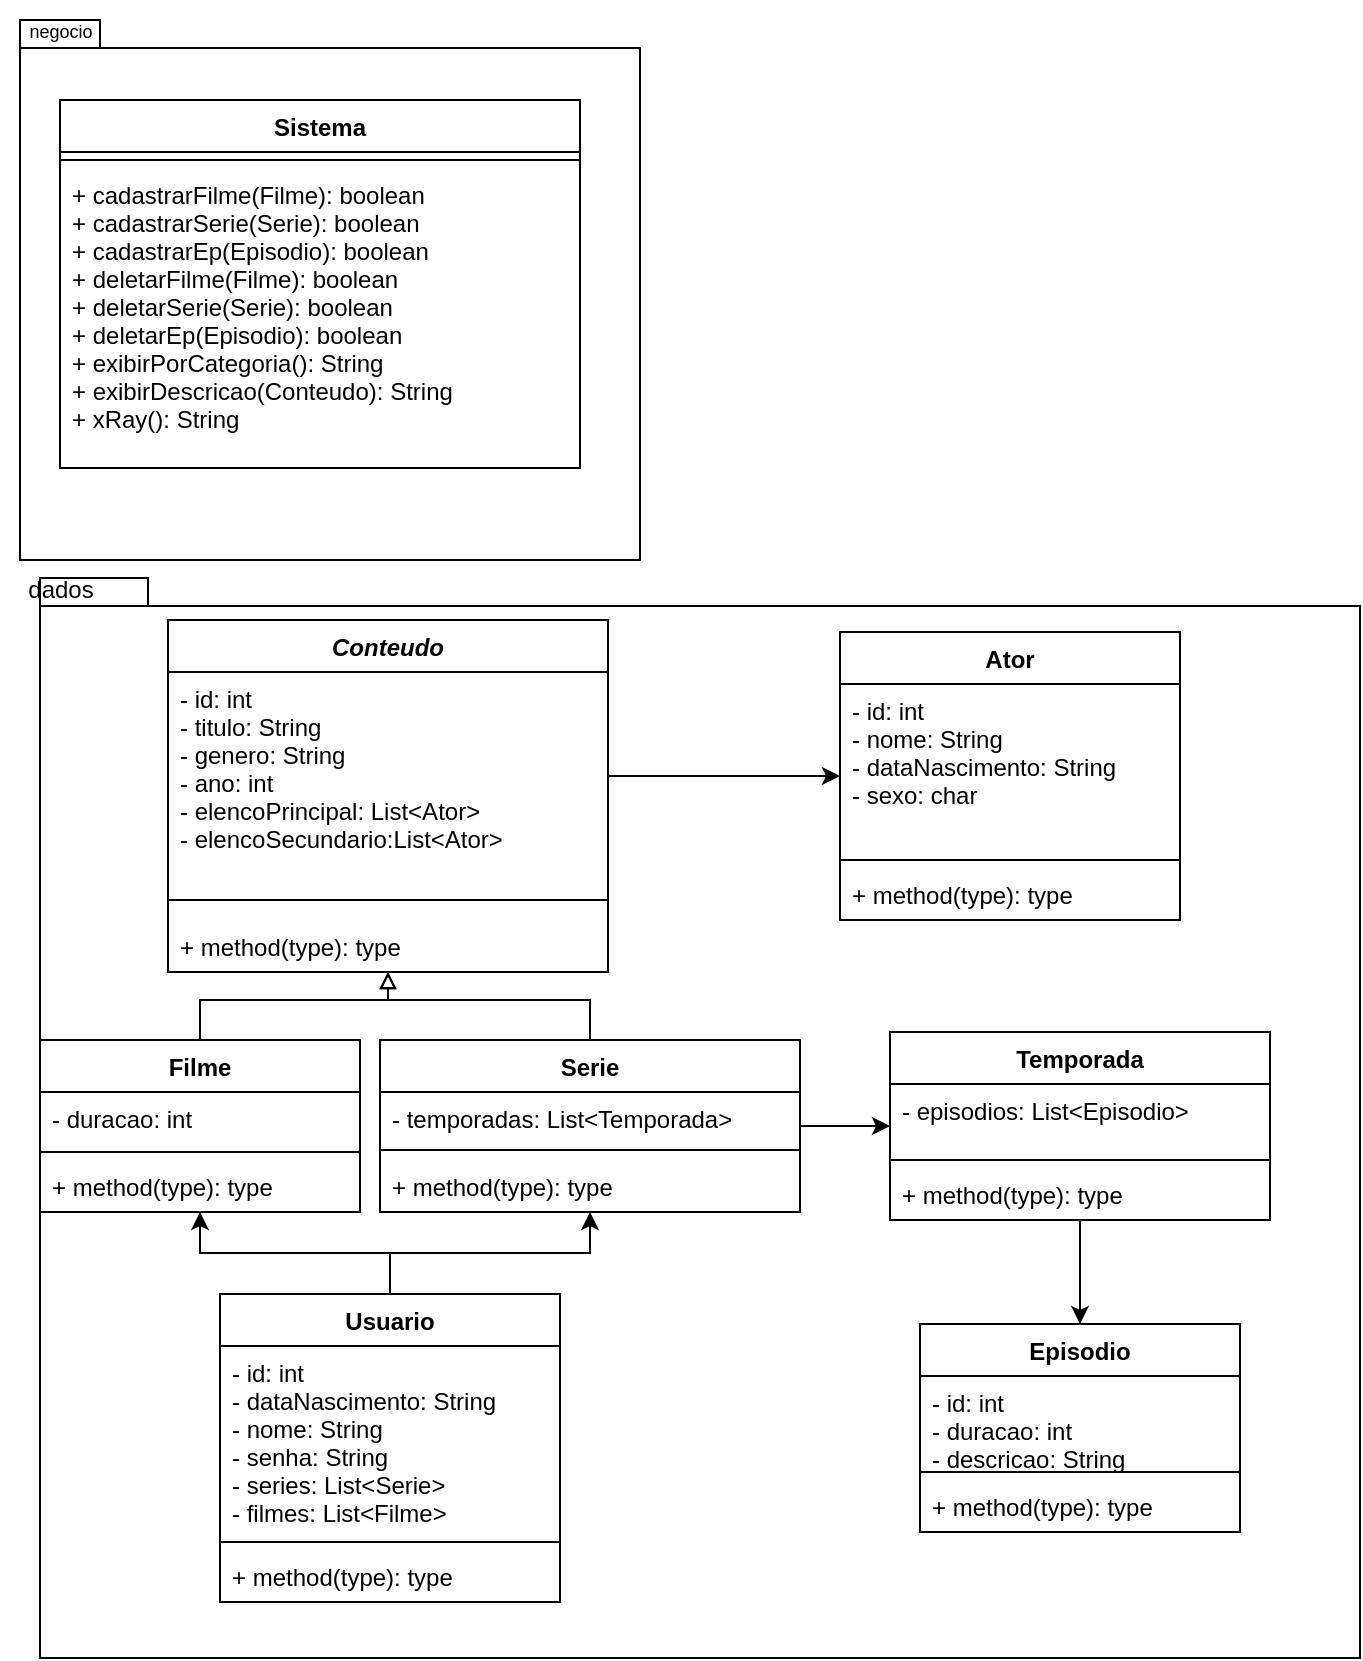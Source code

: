 <mxfile version="20.3.6" type="github">
  <diagram id="C5RBs43oDa-KdzZeNtuy" name="Page-1">
    <mxGraphModel dx="1185" dy="661" grid="1" gridSize="10" guides="1" tooltips="1" connect="1" arrows="1" fold="1" page="1" pageScale="1" pageWidth="827" pageHeight="1169" math="0" shadow="0">
      <root>
        <mxCell id="WIyWlLk6GJQsqaUBKTNV-0" />
        <mxCell id="WIyWlLk6GJQsqaUBKTNV-1" parent="WIyWlLk6GJQsqaUBKTNV-0" />
        <mxCell id="wrDfZSlrxtOiD5VSxPi5-12" value="" style="shape=folder;fontStyle=1;spacingTop=10;tabWidth=40;tabHeight=14;tabPosition=left;html=1;" parent="WIyWlLk6GJQsqaUBKTNV-1" vertex="1">
          <mxGeometry x="130" y="629" width="660" height="540" as="geometry" />
        </mxCell>
        <mxCell id="zkfFHV4jXpPFQw0GAbJ--0" value="Conteudo" style="swimlane;fontStyle=3;align=center;verticalAlign=top;childLayout=stackLayout;horizontal=1;startSize=26;horizontalStack=0;resizeParent=1;resizeLast=0;collapsible=1;marginBottom=0;rounded=0;shadow=0;strokeWidth=1;" parent="WIyWlLk6GJQsqaUBKTNV-1" vertex="1">
          <mxGeometry x="194" y="650" width="220" height="176" as="geometry">
            <mxRectangle x="230" y="140" width="160" height="26" as="alternateBounds" />
          </mxGeometry>
        </mxCell>
        <mxCell id="zkfFHV4jXpPFQw0GAbJ--1" value="- id: int&#xa;- titulo: String&#xa;- genero: String&#xa;- ano: int&#xa;- elencoPrincipal: List&lt;Ator&gt;&#xa;- elencoSecundario:List&lt;Ator&gt;&#xa;" style="text;align=left;verticalAlign=top;spacingLeft=4;spacingRight=4;overflow=hidden;rotatable=0;points=[[0,0.5],[1,0.5]];portConstraint=eastwest;" parent="zkfFHV4jXpPFQw0GAbJ--0" vertex="1">
          <mxGeometry y="26" width="220" height="104" as="geometry" />
        </mxCell>
        <mxCell id="zkfFHV4jXpPFQw0GAbJ--4" value="" style="line;html=1;strokeWidth=1;align=left;verticalAlign=middle;spacingTop=-1;spacingLeft=3;spacingRight=3;rotatable=0;labelPosition=right;points=[];portConstraint=eastwest;" parent="zkfFHV4jXpPFQw0GAbJ--0" vertex="1">
          <mxGeometry y="130" width="220" height="20" as="geometry" />
        </mxCell>
        <mxCell id="zkfFHV4jXpPFQw0GAbJ--5" value="+ method(type): type" style="text;align=left;verticalAlign=top;spacingLeft=4;spacingRight=4;overflow=hidden;rotatable=0;points=[[0,0.5],[1,0.5]];portConstraint=eastwest;" parent="zkfFHV4jXpPFQw0GAbJ--0" vertex="1">
          <mxGeometry y="150" width="220" height="26" as="geometry" />
        </mxCell>
        <mxCell id="wOn8U4n5jwLCTRrqft90-14" style="edgeStyle=orthogonalEdgeStyle;rounded=0;orthogonalLoop=1;jettySize=auto;html=1;endArrow=block;endFill=0;" parent="WIyWlLk6GJQsqaUBKTNV-1" source="wrDfZSlrxtOiD5VSxPi5-4" target="zkfFHV4jXpPFQw0GAbJ--0" edge="1">
          <mxGeometry relative="1" as="geometry">
            <Array as="points">
              <mxPoint x="405" y="840" />
              <mxPoint x="304" y="840" />
            </Array>
          </mxGeometry>
        </mxCell>
        <mxCell id="pWrVxXHS2xjE5jpczrbL-3" style="edgeStyle=orthogonalEdgeStyle;rounded=0;orthogonalLoop=1;jettySize=auto;html=1;" edge="1" parent="WIyWlLk6GJQsqaUBKTNV-1" source="wrDfZSlrxtOiD5VSxPi5-4" target="iSFG6fO-SFgx5UzrBbjB-8">
          <mxGeometry relative="1" as="geometry" />
        </mxCell>
        <mxCell id="wrDfZSlrxtOiD5VSxPi5-4" value="Serie" style="swimlane;fontStyle=1;align=center;verticalAlign=top;childLayout=stackLayout;horizontal=1;startSize=26;horizontalStack=0;resizeParent=1;resizeParentMax=0;resizeLast=0;collapsible=1;marginBottom=0;" parent="WIyWlLk6GJQsqaUBKTNV-1" vertex="1">
          <mxGeometry x="300" y="860" width="210" height="86" as="geometry" />
        </mxCell>
        <mxCell id="wrDfZSlrxtOiD5VSxPi5-5" value="- temporadas: List&lt;Temporada&gt;" style="text;strokeColor=none;fillColor=none;align=left;verticalAlign=top;spacingLeft=4;spacingRight=4;overflow=hidden;rotatable=0;points=[[0,0.5],[1,0.5]];portConstraint=eastwest;" parent="wrDfZSlrxtOiD5VSxPi5-4" vertex="1">
          <mxGeometry y="26" width="210" height="24" as="geometry" />
        </mxCell>
        <mxCell id="wrDfZSlrxtOiD5VSxPi5-6" value="" style="line;strokeWidth=1;fillColor=none;align=left;verticalAlign=middle;spacingTop=-1;spacingLeft=3;spacingRight=3;rotatable=0;labelPosition=right;points=[];portConstraint=eastwest;strokeColor=inherit;" parent="wrDfZSlrxtOiD5VSxPi5-4" vertex="1">
          <mxGeometry y="50" width="210" height="10" as="geometry" />
        </mxCell>
        <mxCell id="wrDfZSlrxtOiD5VSxPi5-7" value="+ method(type): type" style="text;strokeColor=none;fillColor=none;align=left;verticalAlign=top;spacingLeft=4;spacingRight=4;overflow=hidden;rotatable=0;points=[[0,0.5],[1,0.5]];portConstraint=eastwest;" parent="wrDfZSlrxtOiD5VSxPi5-4" vertex="1">
          <mxGeometry y="60" width="210" height="26" as="geometry" />
        </mxCell>
        <mxCell id="wrDfZSlrxtOiD5VSxPi5-13" value="dados" style="text;html=1;align=center;verticalAlign=middle;resizable=0;points=[];autosize=1;strokeColor=none;fillColor=none;" parent="WIyWlLk6GJQsqaUBKTNV-1" vertex="1">
          <mxGeometry x="110" y="620" width="60" height="30" as="geometry" />
        </mxCell>
        <mxCell id="0FwrDJU0soo5XhGv21wj-6" style="edgeStyle=orthogonalEdgeStyle;rounded=0;orthogonalLoop=1;jettySize=auto;html=1;" parent="WIyWlLk6GJQsqaUBKTNV-1" source="wOn8U4n5jwLCTRrqft90-0" target="wOn8U4n5jwLCTRrqft90-15" edge="1">
          <mxGeometry relative="1" as="geometry" />
        </mxCell>
        <mxCell id="pWrVxXHS2xjE5jpczrbL-2" style="edgeStyle=orthogonalEdgeStyle;rounded=0;orthogonalLoop=1;jettySize=auto;html=1;" edge="1" parent="WIyWlLk6GJQsqaUBKTNV-1" source="wOn8U4n5jwLCTRrqft90-0" target="wrDfZSlrxtOiD5VSxPi5-4">
          <mxGeometry relative="1" as="geometry" />
        </mxCell>
        <mxCell id="wOn8U4n5jwLCTRrqft90-0" value="Usuario" style="swimlane;fontStyle=1;align=center;verticalAlign=top;childLayout=stackLayout;horizontal=1;startSize=26;horizontalStack=0;resizeParent=1;resizeParentMax=0;resizeLast=0;collapsible=1;marginBottom=0;" parent="WIyWlLk6GJQsqaUBKTNV-1" vertex="1">
          <mxGeometry x="220" y="987" width="170" height="154" as="geometry" />
        </mxCell>
        <mxCell id="wOn8U4n5jwLCTRrqft90-1" value="- id: int&#xa;- dataNascimento: String&#xa;- nome: String&#xa;- senha: String&#xa;- series: List&lt;Serie&gt;&#xa;- filmes: List&lt;Filme&gt;&#xa;&#xa;" style="text;strokeColor=none;fillColor=none;align=left;verticalAlign=top;spacingLeft=4;spacingRight=4;overflow=hidden;rotatable=0;points=[[0,0.5],[1,0.5]];portConstraint=eastwest;" parent="wOn8U4n5jwLCTRrqft90-0" vertex="1">
          <mxGeometry y="26" width="170" height="94" as="geometry" />
        </mxCell>
        <mxCell id="wOn8U4n5jwLCTRrqft90-2" value="" style="line;strokeWidth=1;fillColor=none;align=left;verticalAlign=middle;spacingTop=-1;spacingLeft=3;spacingRight=3;rotatable=0;labelPosition=right;points=[];portConstraint=eastwest;strokeColor=inherit;" parent="wOn8U4n5jwLCTRrqft90-0" vertex="1">
          <mxGeometry y="120" width="170" height="8" as="geometry" />
        </mxCell>
        <mxCell id="wOn8U4n5jwLCTRrqft90-3" value="+ method(type): type" style="text;strokeColor=none;fillColor=none;align=left;verticalAlign=top;spacingLeft=4;spacingRight=4;overflow=hidden;rotatable=0;points=[[0,0.5],[1,0.5]];portConstraint=eastwest;" parent="wOn8U4n5jwLCTRrqft90-0" vertex="1">
          <mxGeometry y="128" width="170" height="26" as="geometry" />
        </mxCell>
        <mxCell id="wOn8U4n5jwLCTRrqft90-8" value="Ator" style="swimlane;fontStyle=1;align=center;verticalAlign=top;childLayout=stackLayout;horizontal=1;startSize=26;horizontalStack=0;resizeParent=1;resizeParentMax=0;resizeLast=0;collapsible=1;marginBottom=0;" parent="WIyWlLk6GJQsqaUBKTNV-1" vertex="1">
          <mxGeometry x="530" y="656" width="170" height="144" as="geometry" />
        </mxCell>
        <mxCell id="wOn8U4n5jwLCTRrqft90-9" value="- id: int&#xa;- nome: String&#xa;- dataNascimento: String&#xa;- sexo: char&#xa;&#xa;" style="text;strokeColor=none;fillColor=none;align=left;verticalAlign=top;spacingLeft=4;spacingRight=4;overflow=hidden;rotatable=0;points=[[0,0.5],[1,0.5]];portConstraint=eastwest;" parent="wOn8U4n5jwLCTRrqft90-8" vertex="1">
          <mxGeometry y="26" width="170" height="84" as="geometry" />
        </mxCell>
        <mxCell id="wOn8U4n5jwLCTRrqft90-10" value="" style="line;strokeWidth=1;fillColor=none;align=left;verticalAlign=middle;spacingTop=-1;spacingLeft=3;spacingRight=3;rotatable=0;labelPosition=right;points=[];portConstraint=eastwest;strokeColor=inherit;" parent="wOn8U4n5jwLCTRrqft90-8" vertex="1">
          <mxGeometry y="110" width="170" height="8" as="geometry" />
        </mxCell>
        <mxCell id="wOn8U4n5jwLCTRrqft90-11" value="+ method(type): type" style="text;strokeColor=none;fillColor=none;align=left;verticalAlign=top;spacingLeft=4;spacingRight=4;overflow=hidden;rotatable=0;points=[[0,0.5],[1,0.5]];portConstraint=eastwest;" parent="wOn8U4n5jwLCTRrqft90-8" vertex="1">
          <mxGeometry y="118" width="170" height="26" as="geometry" />
        </mxCell>
        <mxCell id="wOn8U4n5jwLCTRrqft90-19" style="edgeStyle=orthogonalEdgeStyle;rounded=0;orthogonalLoop=1;jettySize=auto;html=1;endArrow=block;endFill=0;" parent="WIyWlLk6GJQsqaUBKTNV-1" source="wOn8U4n5jwLCTRrqft90-15" target="zkfFHV4jXpPFQw0GAbJ--0" edge="1">
          <mxGeometry relative="1" as="geometry" />
        </mxCell>
        <mxCell id="wOn8U4n5jwLCTRrqft90-15" value="Filme" style="swimlane;fontStyle=1;align=center;verticalAlign=top;childLayout=stackLayout;horizontal=1;startSize=26;horizontalStack=0;resizeParent=1;resizeParentMax=0;resizeLast=0;collapsible=1;marginBottom=0;" parent="WIyWlLk6GJQsqaUBKTNV-1" vertex="1">
          <mxGeometry x="130" y="860" width="160" height="86" as="geometry" />
        </mxCell>
        <mxCell id="wOn8U4n5jwLCTRrqft90-16" value="- duracao: int" style="text;strokeColor=none;fillColor=none;align=left;verticalAlign=top;spacingLeft=4;spacingRight=4;overflow=hidden;rotatable=0;points=[[0,0.5],[1,0.5]];portConstraint=eastwest;" parent="wOn8U4n5jwLCTRrqft90-15" vertex="1">
          <mxGeometry y="26" width="160" height="26" as="geometry" />
        </mxCell>
        <mxCell id="wOn8U4n5jwLCTRrqft90-17" value="" style="line;strokeWidth=1;fillColor=none;align=left;verticalAlign=middle;spacingTop=-1;spacingLeft=3;spacingRight=3;rotatable=0;labelPosition=right;points=[];portConstraint=eastwest;strokeColor=inherit;" parent="wOn8U4n5jwLCTRrqft90-15" vertex="1">
          <mxGeometry y="52" width="160" height="8" as="geometry" />
        </mxCell>
        <mxCell id="wOn8U4n5jwLCTRrqft90-18" value="+ method(type): type" style="text;strokeColor=none;fillColor=none;align=left;verticalAlign=top;spacingLeft=4;spacingRight=4;overflow=hidden;rotatable=0;points=[[0,0.5],[1,0.5]];portConstraint=eastwest;" parent="wOn8U4n5jwLCTRrqft90-15" vertex="1">
          <mxGeometry y="60" width="160" height="26" as="geometry" />
        </mxCell>
        <mxCell id="wOn8U4n5jwLCTRrqft90-22" value="" style="shape=folder;fontStyle=1;spacingTop=10;tabWidth=40;tabHeight=14;tabPosition=left;html=1;" parent="WIyWlLk6GJQsqaUBKTNV-1" vertex="1">
          <mxGeometry x="120" y="350" width="310" height="270" as="geometry" />
        </mxCell>
        <mxCell id="wOn8U4n5jwLCTRrqft90-23" value="&lt;font style=&quot;font-size: 9px;&quot;&gt;negocio&lt;/font&gt;" style="text;html=1;align=center;verticalAlign=middle;resizable=0;points=[];autosize=1;strokeColor=none;fillColor=none;" parent="WIyWlLk6GJQsqaUBKTNV-1" vertex="1">
          <mxGeometry x="110" y="340" width="60" height="30" as="geometry" />
        </mxCell>
        <mxCell id="wOn8U4n5jwLCTRrqft90-24" value="Sistema" style="swimlane;fontStyle=1;align=center;verticalAlign=top;childLayout=stackLayout;horizontal=1;startSize=26;horizontalStack=0;resizeParent=1;resizeParentMax=0;resizeLast=0;collapsible=1;marginBottom=0;fontSize=12;" parent="WIyWlLk6GJQsqaUBKTNV-1" vertex="1">
          <mxGeometry x="140" y="390" width="260" height="184" as="geometry" />
        </mxCell>
        <mxCell id="wOn8U4n5jwLCTRrqft90-26" value="" style="line;strokeWidth=1;fillColor=none;align=left;verticalAlign=middle;spacingTop=-1;spacingLeft=3;spacingRight=3;rotatable=0;labelPosition=right;points=[];portConstraint=eastwest;strokeColor=inherit;fontSize=12;" parent="wOn8U4n5jwLCTRrqft90-24" vertex="1">
          <mxGeometry y="26" width="260" height="8" as="geometry" />
        </mxCell>
        <mxCell id="wOn8U4n5jwLCTRrqft90-27" value="+ cadastrarFilme(Filme): boolean&#xa;+ cadastrarSerie(Serie): boolean&#xa;+ cadastrarEp(Episodio): boolean&#xa;+ deletarFilme(Filme): boolean&#xa;+ deletarSerie(Serie): boolean&#xa;+ deletarEp(Episodio): boolean&#xa;+ exibirPorCategoria(): String&#xa;+ exibirDescricao(Conteudo): String&#xa;+ xRay(): String&#xa;" style="text;strokeColor=none;fillColor=none;align=left;verticalAlign=top;spacingLeft=4;spacingRight=4;overflow=hidden;rotatable=0;points=[[0,0.5],[1,0.5]];portConstraint=eastwest;fontSize=12;" parent="wOn8U4n5jwLCTRrqft90-24" vertex="1">
          <mxGeometry y="34" width="260" height="150" as="geometry" />
        </mxCell>
        <mxCell id="iSFG6fO-SFgx5UzrBbjB-0" value="Episodio" style="swimlane;fontStyle=1;align=center;verticalAlign=top;childLayout=stackLayout;horizontal=1;startSize=26;horizontalStack=0;resizeParent=1;resizeParentMax=0;resizeLast=0;collapsible=1;marginBottom=0;" parent="WIyWlLk6GJQsqaUBKTNV-1" vertex="1">
          <mxGeometry x="570" y="1002" width="160" height="104" as="geometry" />
        </mxCell>
        <mxCell id="iSFG6fO-SFgx5UzrBbjB-1" value="- id: int&#xa;- duracao: int&#xa;- descricao: String&#xa;" style="text;strokeColor=none;fillColor=none;align=left;verticalAlign=top;spacingLeft=4;spacingRight=4;overflow=hidden;rotatable=0;points=[[0,0.5],[1,0.5]];portConstraint=eastwest;" parent="iSFG6fO-SFgx5UzrBbjB-0" vertex="1">
          <mxGeometry y="26" width="160" height="44" as="geometry" />
        </mxCell>
        <mxCell id="iSFG6fO-SFgx5UzrBbjB-2" value="" style="line;strokeWidth=1;fillColor=none;align=left;verticalAlign=middle;spacingTop=-1;spacingLeft=3;spacingRight=3;rotatable=0;labelPosition=right;points=[];portConstraint=eastwest;strokeColor=inherit;" parent="iSFG6fO-SFgx5UzrBbjB-0" vertex="1">
          <mxGeometry y="70" width="160" height="8" as="geometry" />
        </mxCell>
        <mxCell id="iSFG6fO-SFgx5UzrBbjB-3" value="+ method(type): type" style="text;strokeColor=none;fillColor=none;align=left;verticalAlign=top;spacingLeft=4;spacingRight=4;overflow=hidden;rotatable=0;points=[[0,0.5],[1,0.5]];portConstraint=eastwest;" parent="iSFG6fO-SFgx5UzrBbjB-0" vertex="1">
          <mxGeometry y="78" width="160" height="26" as="geometry" />
        </mxCell>
        <mxCell id="pWrVxXHS2xjE5jpczrbL-4" style="edgeStyle=orthogonalEdgeStyle;rounded=0;orthogonalLoop=1;jettySize=auto;html=1;" edge="1" parent="WIyWlLk6GJQsqaUBKTNV-1" source="iSFG6fO-SFgx5UzrBbjB-8" target="iSFG6fO-SFgx5UzrBbjB-0">
          <mxGeometry relative="1" as="geometry" />
        </mxCell>
        <mxCell id="iSFG6fO-SFgx5UzrBbjB-8" value="Temporada" style="swimlane;fontStyle=1;align=center;verticalAlign=top;childLayout=stackLayout;horizontal=1;startSize=26;horizontalStack=0;resizeParent=1;resizeParentMax=0;resizeLast=0;collapsible=1;marginBottom=0;" parent="WIyWlLk6GJQsqaUBKTNV-1" vertex="1">
          <mxGeometry x="555" y="856" width="190" height="94" as="geometry" />
        </mxCell>
        <mxCell id="iSFG6fO-SFgx5UzrBbjB-9" value="- episodios: List&lt;Episodio&gt;" style="text;strokeColor=none;fillColor=none;align=left;verticalAlign=top;spacingLeft=4;spacingRight=4;overflow=hidden;rotatable=0;points=[[0,0.5],[1,0.5]];portConstraint=eastwest;" parent="iSFG6fO-SFgx5UzrBbjB-8" vertex="1">
          <mxGeometry y="26" width="190" height="34" as="geometry" />
        </mxCell>
        <mxCell id="iSFG6fO-SFgx5UzrBbjB-10" value="" style="line;strokeWidth=1;fillColor=none;align=left;verticalAlign=middle;spacingTop=-1;spacingLeft=3;spacingRight=3;rotatable=0;labelPosition=right;points=[];portConstraint=eastwest;strokeColor=inherit;" parent="iSFG6fO-SFgx5UzrBbjB-8" vertex="1">
          <mxGeometry y="60" width="190" height="8" as="geometry" />
        </mxCell>
        <mxCell id="iSFG6fO-SFgx5UzrBbjB-11" value="+ method(type): type" style="text;strokeColor=none;fillColor=none;align=left;verticalAlign=top;spacingLeft=4;spacingRight=4;overflow=hidden;rotatable=0;points=[[0,0.5],[1,0.5]];portConstraint=eastwest;" parent="iSFG6fO-SFgx5UzrBbjB-8" vertex="1">
          <mxGeometry y="68" width="190" height="26" as="geometry" />
        </mxCell>
        <mxCell id="pWrVxXHS2xjE5jpczrbL-6" style="edgeStyle=orthogonalEdgeStyle;rounded=0;orthogonalLoop=1;jettySize=auto;html=1;" edge="1" parent="WIyWlLk6GJQsqaUBKTNV-1" source="zkfFHV4jXpPFQw0GAbJ--1" target="wOn8U4n5jwLCTRrqft90-8">
          <mxGeometry relative="1" as="geometry" />
        </mxCell>
      </root>
    </mxGraphModel>
  </diagram>
</mxfile>
